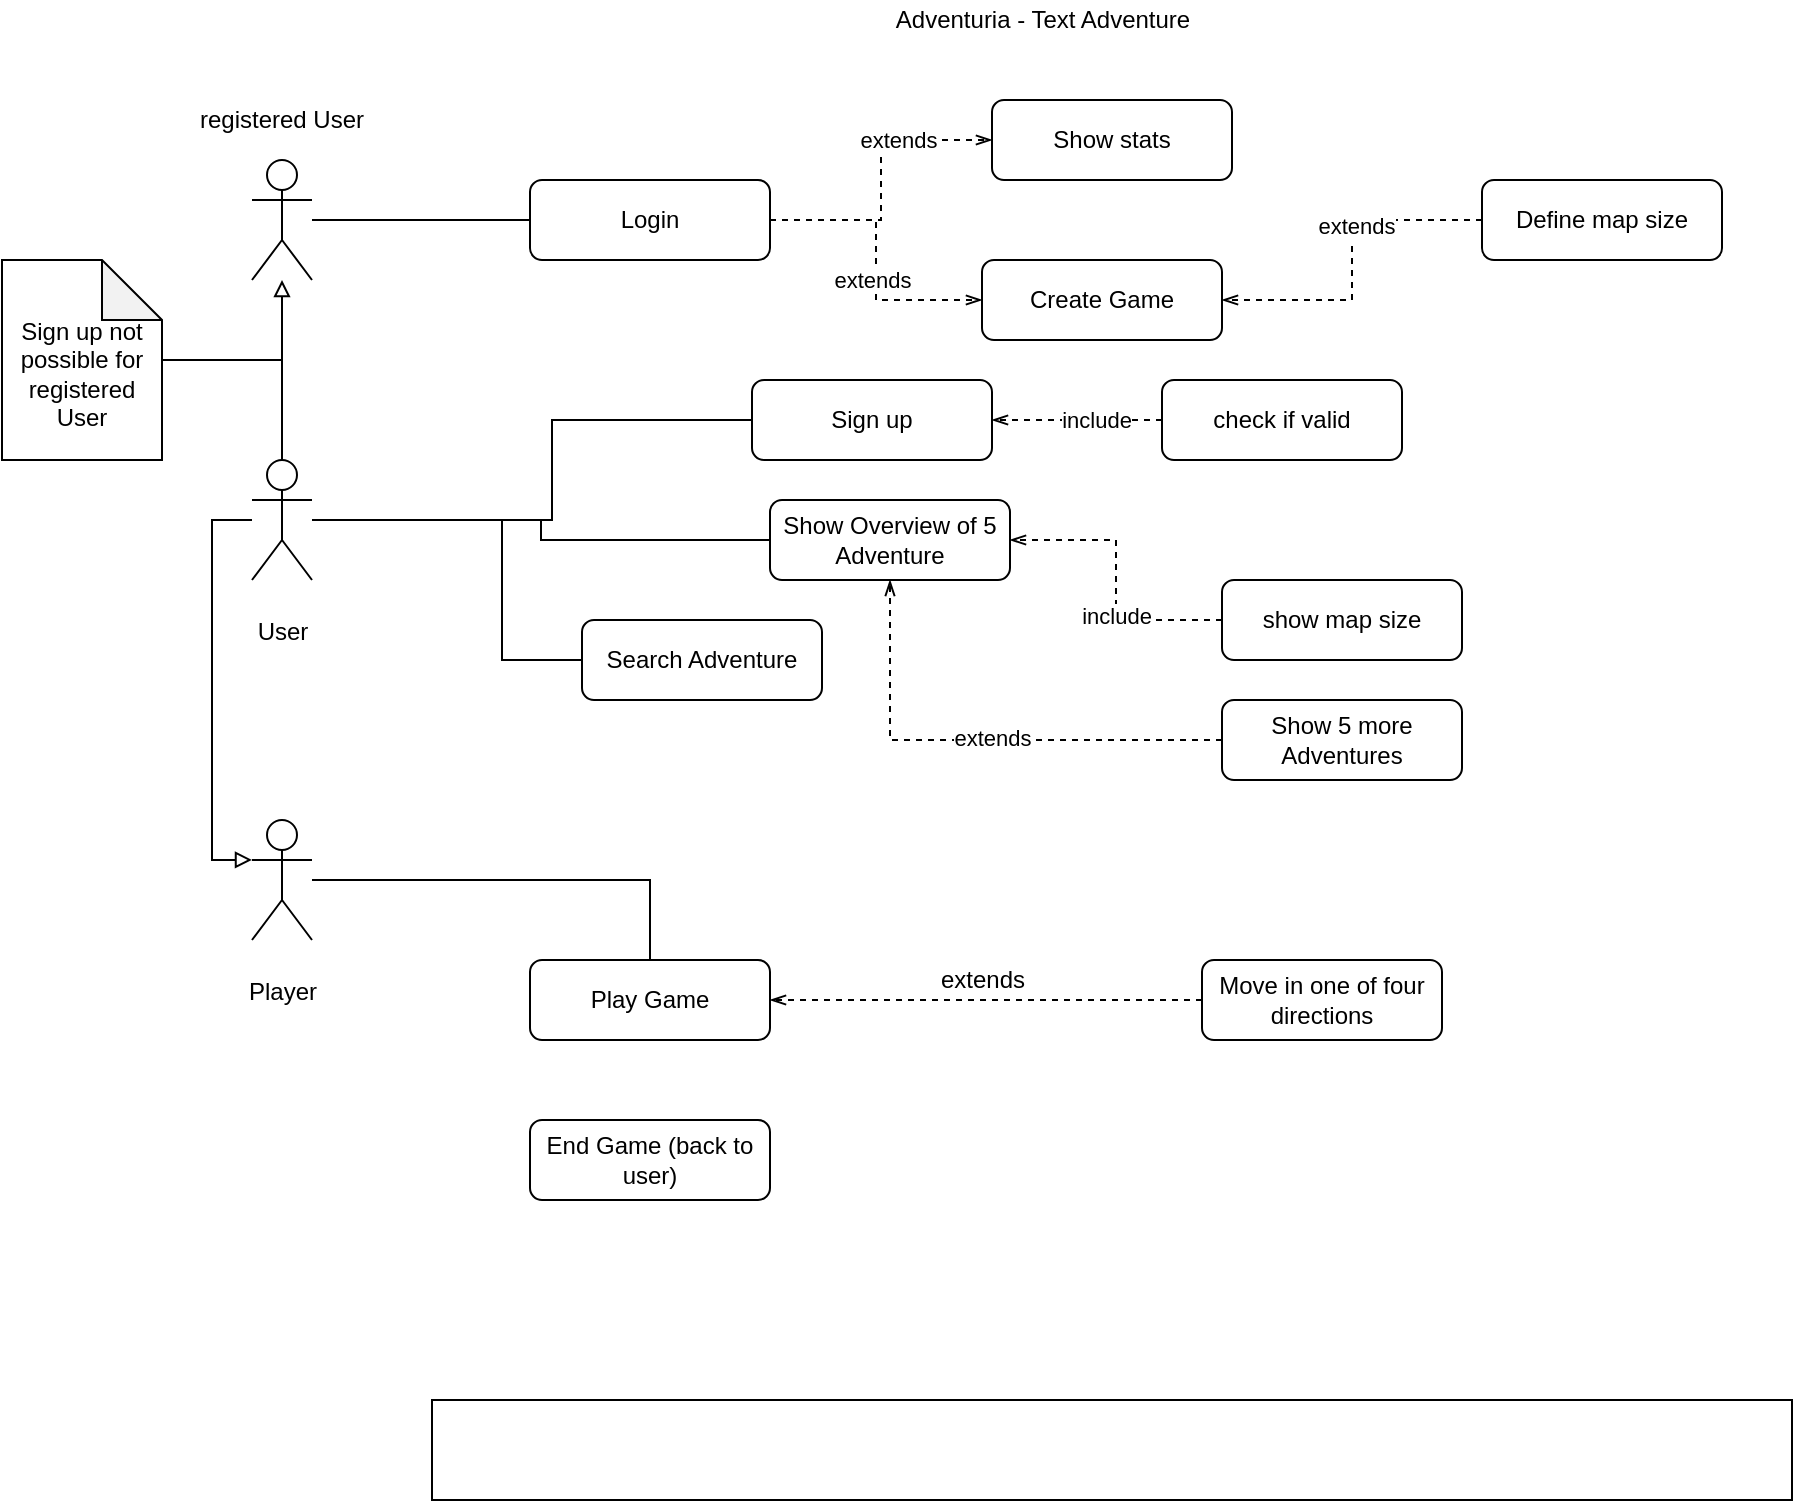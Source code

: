 <mxfile version="14.7.7" type="github">
  <diagram id="2k4qvEb0eAt47WyBkYto" name="Page-1">
    <mxGraphModel dx="976" dy="928" grid="1" gridSize="10" guides="1" tooltips="1" connect="1" arrows="1" fold="1" page="1" pageScale="1" pageWidth="827" pageHeight="1169" math="0" shadow="0">
      <root>
        <mxCell id="0" />
        <mxCell id="1" parent="0" />
        <mxCell id="Zf223wvTRj6IdAtIRfd2-27" style="edgeStyle=orthogonalEdgeStyle;rounded=0;orthogonalLoop=1;jettySize=auto;html=1;entryX=0;entryY=0.5;entryDx=0;entryDy=0;endArrow=none;endFill=0;" edge="1" parent="1" source="qG030Nj6i0k_ADabBcjQ-6" target="Zf223wvTRj6IdAtIRfd2-13">
          <mxGeometry relative="1" as="geometry" />
        </mxCell>
        <mxCell id="qG030Nj6i0k_ADabBcjQ-6" value="&lt;p&gt;&lt;br&gt;&lt;/p&gt;" style="shape=umlActor;verticalLabelPosition=bottom;verticalAlign=top;html=1;outlineConnect=0;" parent="1" vertex="1">
          <mxGeometry x="155" y="130" width="30" height="60" as="geometry" />
        </mxCell>
        <mxCell id="Zf223wvTRj6IdAtIRfd2-1" value="" style="rounded=0;whiteSpace=wrap;html=1;fillColor=none;" vertex="1" parent="1">
          <mxGeometry x="245" y="750" width="680" height="50" as="geometry" />
        </mxCell>
        <mxCell id="Zf223wvTRj6IdAtIRfd2-2" value="Adventuria - Text Adventure" style="text;html=1;align=center;verticalAlign=middle;resizable=0;points=[];autosize=1;strokeColor=none;" vertex="1" parent="1">
          <mxGeometry x="470" y="50" width="160" height="20" as="geometry" />
        </mxCell>
        <mxCell id="Zf223wvTRj6IdAtIRfd2-8" style="edgeStyle=orthogonalEdgeStyle;rounded=0;orthogonalLoop=1;jettySize=auto;html=1;endArrow=block;endFill=0;" edge="1" parent="1" source="Zf223wvTRj6IdAtIRfd2-4" target="qG030Nj6i0k_ADabBcjQ-6">
          <mxGeometry relative="1" as="geometry" />
        </mxCell>
        <mxCell id="Zf223wvTRj6IdAtIRfd2-11" style="edgeStyle=orthogonalEdgeStyle;rounded=0;orthogonalLoop=1;jettySize=auto;html=1;endArrow=block;endFill=0;entryX=0;entryY=0.333;entryDx=0;entryDy=0;entryPerimeter=0;" edge="1" parent="1" source="Zf223wvTRj6IdAtIRfd2-4" target="Zf223wvTRj6IdAtIRfd2-5">
          <mxGeometry relative="1" as="geometry">
            <mxPoint x="135" y="490" as="targetPoint" />
            <Array as="points">
              <mxPoint x="135" y="310" />
              <mxPoint x="135" y="480" />
            </Array>
          </mxGeometry>
        </mxCell>
        <mxCell id="Zf223wvTRj6IdAtIRfd2-18" style="edgeStyle=orthogonalEdgeStyle;rounded=0;orthogonalLoop=1;jettySize=auto;html=1;endArrow=none;endFill=0;" edge="1" parent="1" source="Zf223wvTRj6IdAtIRfd2-4" target="Zf223wvTRj6IdAtIRfd2-17">
          <mxGeometry relative="1" as="geometry">
            <Array as="points">
              <mxPoint x="305" y="310" />
              <mxPoint x="305" y="260" />
            </Array>
          </mxGeometry>
        </mxCell>
        <mxCell id="Zf223wvTRj6IdAtIRfd2-21" style="edgeStyle=orthogonalEdgeStyle;rounded=0;orthogonalLoop=1;jettySize=auto;html=1;endArrow=none;endFill=0;" edge="1" parent="1" target="Zf223wvTRj6IdAtIRfd2-19">
          <mxGeometry relative="1" as="geometry">
            <mxPoint x="185" y="310" as="sourcePoint" />
            <Array as="points">
              <mxPoint x="280" y="310" />
              <mxPoint x="280" y="380" />
            </Array>
          </mxGeometry>
        </mxCell>
        <mxCell id="Zf223wvTRj6IdAtIRfd2-22" style="edgeStyle=orthogonalEdgeStyle;rounded=0;orthogonalLoop=1;jettySize=auto;html=1;entryX=0;entryY=0.5;entryDx=0;entryDy=0;endArrow=none;endFill=0;" edge="1" parent="1" source="Zf223wvTRj6IdAtIRfd2-4" target="Zf223wvTRj6IdAtIRfd2-20">
          <mxGeometry relative="1" as="geometry" />
        </mxCell>
        <mxCell id="Zf223wvTRj6IdAtIRfd2-4" value="&lt;p&gt;User&lt;/p&gt;" style="shape=umlActor;verticalLabelPosition=bottom;verticalAlign=top;html=1;outlineConnect=0;" vertex="1" parent="1">
          <mxGeometry x="155" y="280" width="30" height="60" as="geometry" />
        </mxCell>
        <mxCell id="Zf223wvTRj6IdAtIRfd2-24" style="edgeStyle=orthogonalEdgeStyle;rounded=0;orthogonalLoop=1;jettySize=auto;html=1;endArrow=none;endFill=0;" edge="1" parent="1" source="Zf223wvTRj6IdAtIRfd2-5" target="Zf223wvTRj6IdAtIRfd2-14">
          <mxGeometry relative="1" as="geometry" />
        </mxCell>
        <mxCell id="Zf223wvTRj6IdAtIRfd2-5" value="&lt;p&gt;Player&lt;/p&gt;" style="shape=umlActor;verticalLabelPosition=bottom;verticalAlign=top;html=1;outlineConnect=0;" vertex="1" parent="1">
          <mxGeometry x="155" y="460" width="30" height="60" as="geometry" />
        </mxCell>
        <mxCell id="Zf223wvTRj6IdAtIRfd2-9" value="registered User" style="text;html=1;strokeColor=none;fillColor=none;align=center;verticalAlign=middle;whiteSpace=wrap;rounded=0;" vertex="1" parent="1">
          <mxGeometry x="120" y="100" width="100" height="20" as="geometry" />
        </mxCell>
        <mxCell id="Zf223wvTRj6IdAtIRfd2-49" style="edgeStyle=orthogonalEdgeStyle;rounded=0;orthogonalLoop=1;jettySize=auto;html=1;dashed=1;startArrow=none;startFill=0;endArrow=openThin;endFill=0;" edge="1" parent="1" source="Zf223wvTRj6IdAtIRfd2-13" target="Zf223wvTRj6IdAtIRfd2-37">
          <mxGeometry relative="1" as="geometry" />
        </mxCell>
        <mxCell id="Zf223wvTRj6IdAtIRfd2-50" value="extends" style="edgeLabel;html=1;align=center;verticalAlign=middle;resizable=0;points=[];" vertex="1" connectable="0" parent="Zf223wvTRj6IdAtIRfd2-49">
          <mxGeometry x="-0.395" y="-1" relative="1" as="geometry">
            <mxPoint x="7" y="29" as="offset" />
          </mxGeometry>
        </mxCell>
        <mxCell id="Zf223wvTRj6IdAtIRfd2-51" style="edgeStyle=orthogonalEdgeStyle;rounded=0;orthogonalLoop=1;jettySize=auto;html=1;entryX=0;entryY=0.5;entryDx=0;entryDy=0;dashed=1;startArrow=none;startFill=0;endArrow=openThin;endFill=0;" edge="1" parent="1" source="Zf223wvTRj6IdAtIRfd2-13" target="Zf223wvTRj6IdAtIRfd2-16">
          <mxGeometry relative="1" as="geometry" />
        </mxCell>
        <mxCell id="Zf223wvTRj6IdAtIRfd2-52" value="extends" style="edgeLabel;html=1;align=center;verticalAlign=middle;resizable=0;points=[];" vertex="1" connectable="0" parent="Zf223wvTRj6IdAtIRfd2-51">
          <mxGeometry x="0.369" relative="1" as="geometry">
            <mxPoint as="offset" />
          </mxGeometry>
        </mxCell>
        <mxCell id="Zf223wvTRj6IdAtIRfd2-13" value="Login" style="rounded=1;whiteSpace=wrap;html=1;fillColor=none;" vertex="1" parent="1">
          <mxGeometry x="294" y="140" width="120" height="40" as="geometry" />
        </mxCell>
        <mxCell id="Zf223wvTRj6IdAtIRfd2-14" value="Play Game" style="rounded=1;whiteSpace=wrap;html=1;fillColor=none;" vertex="1" parent="1">
          <mxGeometry x="294" y="530" width="120" height="40" as="geometry" />
        </mxCell>
        <mxCell id="Zf223wvTRj6IdAtIRfd2-16" value="Show stats" style="rounded=1;whiteSpace=wrap;html=1;fillColor=none;" vertex="1" parent="1">
          <mxGeometry x="525" y="100" width="120" height="40" as="geometry" />
        </mxCell>
        <mxCell id="Zf223wvTRj6IdAtIRfd2-17" value="Sign up" style="rounded=1;whiteSpace=wrap;html=1;fillColor=none;" vertex="1" parent="1">
          <mxGeometry x="405" y="240" width="120" height="40" as="geometry" />
        </mxCell>
        <mxCell id="Zf223wvTRj6IdAtIRfd2-19" value="Search Adventure" style="rounded=1;whiteSpace=wrap;html=1;fillColor=none;" vertex="1" parent="1">
          <mxGeometry x="320" y="360" width="120" height="40" as="geometry" />
        </mxCell>
        <mxCell id="Zf223wvTRj6IdAtIRfd2-20" value="Show Overview of 5 Adventure" style="rounded=1;whiteSpace=wrap;html=1;fillColor=none;" vertex="1" parent="1">
          <mxGeometry x="414" y="300" width="120" height="40" as="geometry" />
        </mxCell>
        <mxCell id="Zf223wvTRj6IdAtIRfd2-26" style="edgeStyle=orthogonalEdgeStyle;rounded=0;orthogonalLoop=1;jettySize=auto;html=1;endArrow=none;endFill=0;" edge="1" parent="1" source="Zf223wvTRj6IdAtIRfd2-25">
          <mxGeometry relative="1" as="geometry">
            <mxPoint x="170" y="230" as="targetPoint" />
          </mxGeometry>
        </mxCell>
        <mxCell id="Zf223wvTRj6IdAtIRfd2-25" value="&lt;br&gt;Sign up not possible for registered User" style="shape=note;whiteSpace=wrap;html=1;backgroundOutline=1;darkOpacity=0.05;fillColor=none;" vertex="1" parent="1">
          <mxGeometry x="30" y="180" width="80" height="100" as="geometry" />
        </mxCell>
        <mxCell id="Zf223wvTRj6IdAtIRfd2-31" style="edgeStyle=orthogonalEdgeStyle;rounded=0;orthogonalLoop=1;jettySize=auto;html=1;entryX=1;entryY=0.5;entryDx=0;entryDy=0;endArrow=openThin;endFill=0;dashed=1;startArrow=none;startFill=0;" edge="1" parent="1" source="Zf223wvTRj6IdAtIRfd2-30" target="Zf223wvTRj6IdAtIRfd2-14">
          <mxGeometry relative="1" as="geometry" />
        </mxCell>
        <mxCell id="Zf223wvTRj6IdAtIRfd2-30" value="Move in one of four directions" style="rounded=1;whiteSpace=wrap;html=1;fillColor=none;" vertex="1" parent="1">
          <mxGeometry x="630" y="530" width="120" height="40" as="geometry" />
        </mxCell>
        <mxCell id="Zf223wvTRj6IdAtIRfd2-32" value="extends" style="text;html=1;align=center;verticalAlign=middle;resizable=0;points=[];autosize=1;strokeColor=none;" vertex="1" parent="1">
          <mxGeometry x="490" y="530" width="60" height="20" as="geometry" />
        </mxCell>
        <mxCell id="Zf223wvTRj6IdAtIRfd2-34" style="edgeStyle=orthogonalEdgeStyle;rounded=0;orthogonalLoop=1;jettySize=auto;html=1;entryX=1;entryY=0.5;entryDx=0;entryDy=0;dashed=1;startArrow=none;startFill=0;endArrow=openThin;endFill=0;" edge="1" parent="1" source="Zf223wvTRj6IdAtIRfd2-33" target="Zf223wvTRj6IdAtIRfd2-20">
          <mxGeometry relative="1" as="geometry" />
        </mxCell>
        <mxCell id="Zf223wvTRj6IdAtIRfd2-35" value="include" style="edgeLabel;html=1;align=center;verticalAlign=middle;resizable=0;points=[];" vertex="1" connectable="0" parent="Zf223wvTRj6IdAtIRfd2-34">
          <mxGeometry x="-0.248" y="-1" relative="1" as="geometry">
            <mxPoint x="-1" as="offset" />
          </mxGeometry>
        </mxCell>
        <mxCell id="Zf223wvTRj6IdAtIRfd2-33" value="show map size" style="rounded=1;whiteSpace=wrap;html=1;fillColor=none;" vertex="1" parent="1">
          <mxGeometry x="640" y="340" width="120" height="40" as="geometry" />
        </mxCell>
        <mxCell id="Zf223wvTRj6IdAtIRfd2-36" value="End Game (back to user)" style="rounded=1;whiteSpace=wrap;html=1;fillColor=none;" vertex="1" parent="1">
          <mxGeometry x="294" y="610" width="120" height="40" as="geometry" />
        </mxCell>
        <mxCell id="Zf223wvTRj6IdAtIRfd2-37" value="Create Game" style="rounded=1;whiteSpace=wrap;html=1;fillColor=none;" vertex="1" parent="1">
          <mxGeometry x="520" y="180" width="120" height="40" as="geometry" />
        </mxCell>
        <mxCell id="Zf223wvTRj6IdAtIRfd2-39" style="edgeStyle=orthogonalEdgeStyle;rounded=0;orthogonalLoop=1;jettySize=auto;html=1;entryX=1;entryY=0.5;entryDx=0;entryDy=0;dashed=1;startArrow=none;startFill=0;endArrow=openThin;endFill=0;" edge="1" parent="1" source="Zf223wvTRj6IdAtIRfd2-38" target="Zf223wvTRj6IdAtIRfd2-17">
          <mxGeometry relative="1" as="geometry" />
        </mxCell>
        <mxCell id="Zf223wvTRj6IdAtIRfd2-40" value="include" style="edgeLabel;html=1;align=center;verticalAlign=middle;resizable=0;points=[];" vertex="1" connectable="0" parent="Zf223wvTRj6IdAtIRfd2-39">
          <mxGeometry x="-0.212" relative="1" as="geometry">
            <mxPoint as="offset" />
          </mxGeometry>
        </mxCell>
        <mxCell id="Zf223wvTRj6IdAtIRfd2-38" value="check if valid" style="rounded=1;whiteSpace=wrap;html=1;fillColor=none;" vertex="1" parent="1">
          <mxGeometry x="610" y="240" width="120" height="40" as="geometry" />
        </mxCell>
        <mxCell id="Zf223wvTRj6IdAtIRfd2-44" style="edgeStyle=orthogonalEdgeStyle;rounded=0;orthogonalLoop=1;jettySize=auto;html=1;entryX=0.5;entryY=1;entryDx=0;entryDy=0;dashed=1;startArrow=none;startFill=0;endArrow=openThin;endFill=0;" edge="1" parent="1" source="Zf223wvTRj6IdAtIRfd2-43" target="Zf223wvTRj6IdAtIRfd2-20">
          <mxGeometry relative="1" as="geometry" />
        </mxCell>
        <mxCell id="Zf223wvTRj6IdAtIRfd2-45" value="extends" style="edgeLabel;html=1;align=center;verticalAlign=middle;resizable=0;points=[];" vertex="1" connectable="0" parent="Zf223wvTRj6IdAtIRfd2-44">
          <mxGeometry x="-0.06" y="-1" relative="1" as="geometry">
            <mxPoint as="offset" />
          </mxGeometry>
        </mxCell>
        <mxCell id="Zf223wvTRj6IdAtIRfd2-43" value="Show 5 more Adventures" style="rounded=1;whiteSpace=wrap;html=1;fillColor=none;" vertex="1" parent="1">
          <mxGeometry x="640" y="400" width="120" height="40" as="geometry" />
        </mxCell>
        <mxCell id="Zf223wvTRj6IdAtIRfd2-47" style="edgeStyle=orthogonalEdgeStyle;rounded=0;orthogonalLoop=1;jettySize=auto;html=1;entryX=1;entryY=0.5;entryDx=0;entryDy=0;dashed=1;startArrow=none;startFill=0;endArrow=openThin;endFill=0;" edge="1" parent="1" source="Zf223wvTRj6IdAtIRfd2-46" target="Zf223wvTRj6IdAtIRfd2-37">
          <mxGeometry relative="1" as="geometry" />
        </mxCell>
        <mxCell id="Zf223wvTRj6IdAtIRfd2-48" value="extends" style="edgeLabel;html=1;align=center;verticalAlign=middle;resizable=0;points=[];" vertex="1" connectable="0" parent="Zf223wvTRj6IdAtIRfd2-47">
          <mxGeometry x="-0.204" y="2" relative="1" as="geometry">
            <mxPoint as="offset" />
          </mxGeometry>
        </mxCell>
        <mxCell id="Zf223wvTRj6IdAtIRfd2-46" value="Define map size" style="rounded=1;whiteSpace=wrap;html=1;fillColor=none;" vertex="1" parent="1">
          <mxGeometry x="770" y="140" width="120" height="40" as="geometry" />
        </mxCell>
      </root>
    </mxGraphModel>
  </diagram>
</mxfile>
